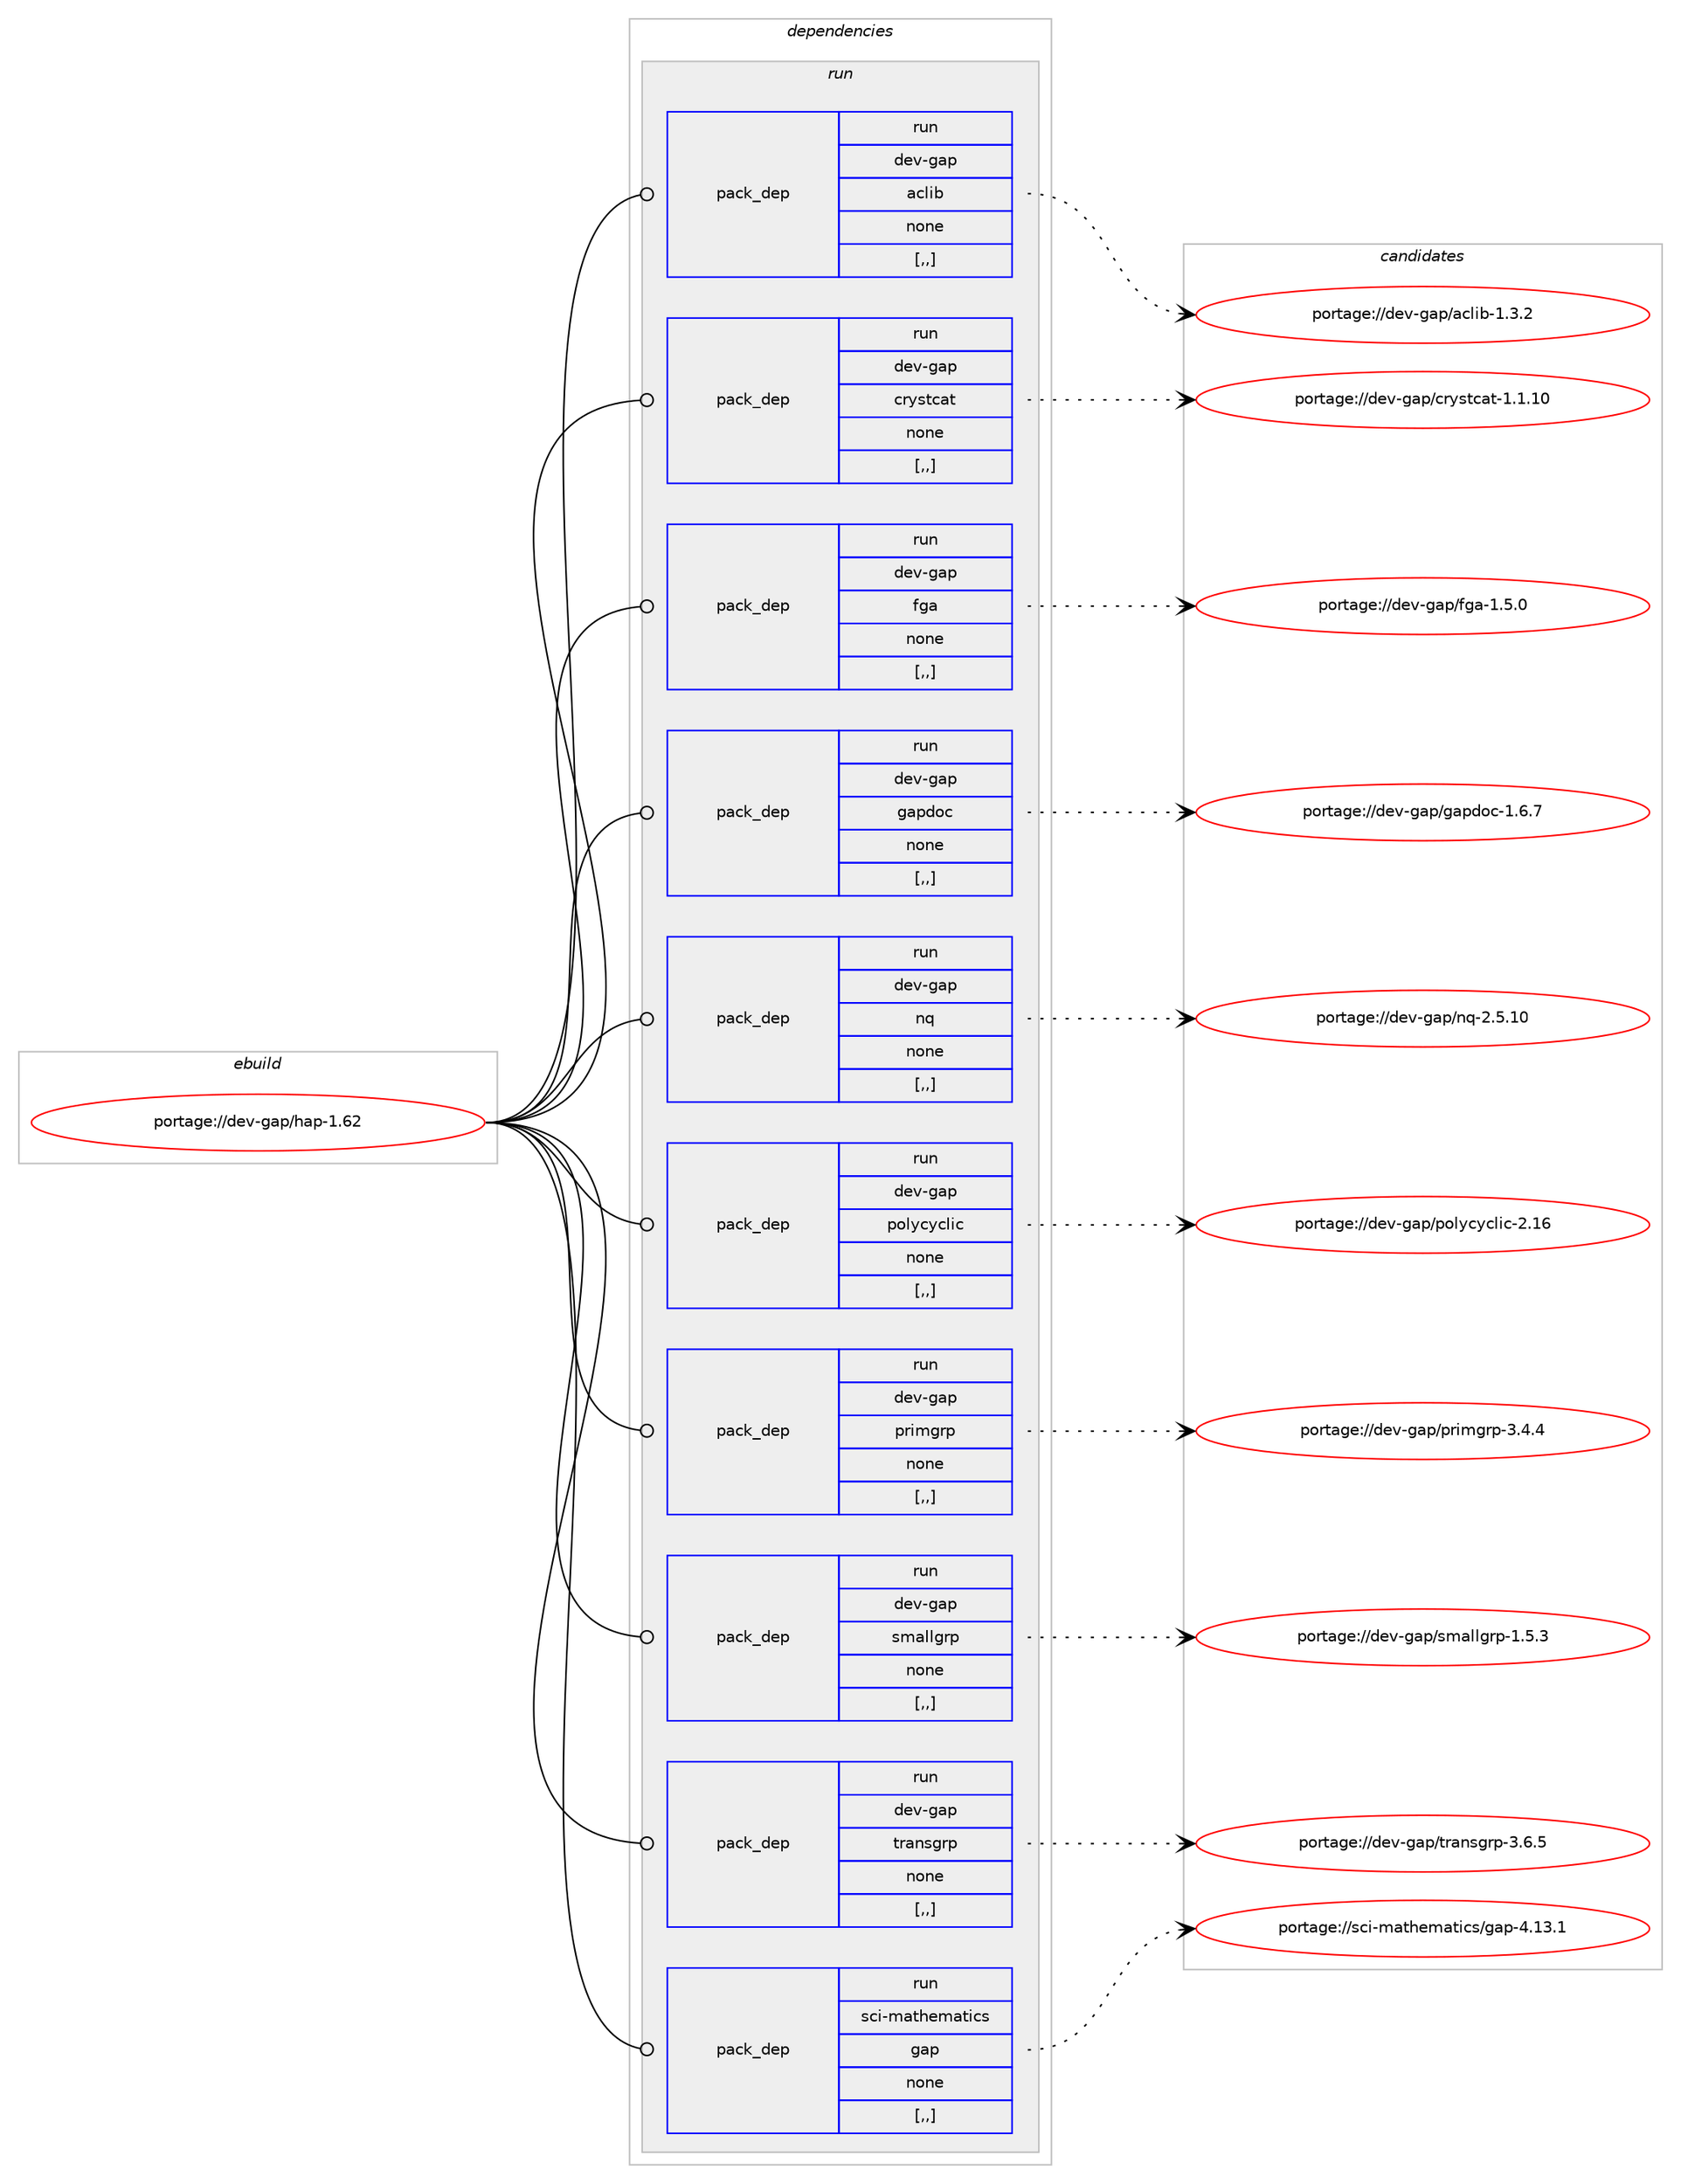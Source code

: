 digraph prolog {

# *************
# Graph options
# *************

newrank=true;
concentrate=true;
compound=true;
graph [rankdir=LR,fontname=Helvetica,fontsize=10,ranksep=1.5];#, ranksep=2.5, nodesep=0.2];
edge  [arrowhead=vee];
node  [fontname=Helvetica,fontsize=10];

# **********
# The ebuild
# **********

subgraph cluster_leftcol {
color=gray;
label=<<i>ebuild</i>>;
id [label="portage://dev-gap/hap-1.62", color=red, width=4, href="../dev-gap/hap-1.62.svg"];
}

# ****************
# The dependencies
# ****************

subgraph cluster_midcol {
color=gray;
label=<<i>dependencies</i>>;
subgraph cluster_compile {
fillcolor="#eeeeee";
style=filled;
label=<<i>compile</i>>;
}
subgraph cluster_compileandrun {
fillcolor="#eeeeee";
style=filled;
label=<<i>compile and run</i>>;
}
subgraph cluster_run {
fillcolor="#eeeeee";
style=filled;
label=<<i>run</i>>;
subgraph pack55080 {
dependency76064 [label=<<TABLE BORDER="0" CELLBORDER="1" CELLSPACING="0" CELLPADDING="4" WIDTH="220"><TR><TD ROWSPAN="6" CELLPADDING="30">pack_dep</TD></TR><TR><TD WIDTH="110">run</TD></TR><TR><TD>dev-gap</TD></TR><TR><TD>aclib</TD></TR><TR><TD>none</TD></TR><TR><TD>[,,]</TD></TR></TABLE>>, shape=none, color=blue];
}
id:e -> dependency76064:w [weight=20,style="solid",arrowhead="odot"];
subgraph pack55081 {
dependency76065 [label=<<TABLE BORDER="0" CELLBORDER="1" CELLSPACING="0" CELLPADDING="4" WIDTH="220"><TR><TD ROWSPAN="6" CELLPADDING="30">pack_dep</TD></TR><TR><TD WIDTH="110">run</TD></TR><TR><TD>dev-gap</TD></TR><TR><TD>crystcat</TD></TR><TR><TD>none</TD></TR><TR><TD>[,,]</TD></TR></TABLE>>, shape=none, color=blue];
}
id:e -> dependency76065:w [weight=20,style="solid",arrowhead="odot"];
subgraph pack55082 {
dependency76066 [label=<<TABLE BORDER="0" CELLBORDER="1" CELLSPACING="0" CELLPADDING="4" WIDTH="220"><TR><TD ROWSPAN="6" CELLPADDING="30">pack_dep</TD></TR><TR><TD WIDTH="110">run</TD></TR><TR><TD>dev-gap</TD></TR><TR><TD>fga</TD></TR><TR><TD>none</TD></TR><TR><TD>[,,]</TD></TR></TABLE>>, shape=none, color=blue];
}
id:e -> dependency76066:w [weight=20,style="solid",arrowhead="odot"];
subgraph pack55083 {
dependency76067 [label=<<TABLE BORDER="0" CELLBORDER="1" CELLSPACING="0" CELLPADDING="4" WIDTH="220"><TR><TD ROWSPAN="6" CELLPADDING="30">pack_dep</TD></TR><TR><TD WIDTH="110">run</TD></TR><TR><TD>dev-gap</TD></TR><TR><TD>gapdoc</TD></TR><TR><TD>none</TD></TR><TR><TD>[,,]</TD></TR></TABLE>>, shape=none, color=blue];
}
id:e -> dependency76067:w [weight=20,style="solid",arrowhead="odot"];
subgraph pack55084 {
dependency76068 [label=<<TABLE BORDER="0" CELLBORDER="1" CELLSPACING="0" CELLPADDING="4" WIDTH="220"><TR><TD ROWSPAN="6" CELLPADDING="30">pack_dep</TD></TR><TR><TD WIDTH="110">run</TD></TR><TR><TD>dev-gap</TD></TR><TR><TD>nq</TD></TR><TR><TD>none</TD></TR><TR><TD>[,,]</TD></TR></TABLE>>, shape=none, color=blue];
}
id:e -> dependency76068:w [weight=20,style="solid",arrowhead="odot"];
subgraph pack55085 {
dependency76069 [label=<<TABLE BORDER="0" CELLBORDER="1" CELLSPACING="0" CELLPADDING="4" WIDTH="220"><TR><TD ROWSPAN="6" CELLPADDING="30">pack_dep</TD></TR><TR><TD WIDTH="110">run</TD></TR><TR><TD>dev-gap</TD></TR><TR><TD>polycyclic</TD></TR><TR><TD>none</TD></TR><TR><TD>[,,]</TD></TR></TABLE>>, shape=none, color=blue];
}
id:e -> dependency76069:w [weight=20,style="solid",arrowhead="odot"];
subgraph pack55086 {
dependency76070 [label=<<TABLE BORDER="0" CELLBORDER="1" CELLSPACING="0" CELLPADDING="4" WIDTH="220"><TR><TD ROWSPAN="6" CELLPADDING="30">pack_dep</TD></TR><TR><TD WIDTH="110">run</TD></TR><TR><TD>dev-gap</TD></TR><TR><TD>primgrp</TD></TR><TR><TD>none</TD></TR><TR><TD>[,,]</TD></TR></TABLE>>, shape=none, color=blue];
}
id:e -> dependency76070:w [weight=20,style="solid",arrowhead="odot"];
subgraph pack55087 {
dependency76071 [label=<<TABLE BORDER="0" CELLBORDER="1" CELLSPACING="0" CELLPADDING="4" WIDTH="220"><TR><TD ROWSPAN="6" CELLPADDING="30">pack_dep</TD></TR><TR><TD WIDTH="110">run</TD></TR><TR><TD>dev-gap</TD></TR><TR><TD>smallgrp</TD></TR><TR><TD>none</TD></TR><TR><TD>[,,]</TD></TR></TABLE>>, shape=none, color=blue];
}
id:e -> dependency76071:w [weight=20,style="solid",arrowhead="odot"];
subgraph pack55088 {
dependency76072 [label=<<TABLE BORDER="0" CELLBORDER="1" CELLSPACING="0" CELLPADDING="4" WIDTH="220"><TR><TD ROWSPAN="6" CELLPADDING="30">pack_dep</TD></TR><TR><TD WIDTH="110">run</TD></TR><TR><TD>dev-gap</TD></TR><TR><TD>transgrp</TD></TR><TR><TD>none</TD></TR><TR><TD>[,,]</TD></TR></TABLE>>, shape=none, color=blue];
}
id:e -> dependency76072:w [weight=20,style="solid",arrowhead="odot"];
subgraph pack55089 {
dependency76073 [label=<<TABLE BORDER="0" CELLBORDER="1" CELLSPACING="0" CELLPADDING="4" WIDTH="220"><TR><TD ROWSPAN="6" CELLPADDING="30">pack_dep</TD></TR><TR><TD WIDTH="110">run</TD></TR><TR><TD>sci-mathematics</TD></TR><TR><TD>gap</TD></TR><TR><TD>none</TD></TR><TR><TD>[,,]</TD></TR></TABLE>>, shape=none, color=blue];
}
id:e -> dependency76073:w [weight=20,style="solid",arrowhead="odot"];
}
}

# **************
# The candidates
# **************

subgraph cluster_choices {
rank=same;
color=gray;
label=<<i>candidates</i>>;

subgraph choice55080 {
color=black;
nodesep=1;
choice100101118451039711247979910810598454946514650 [label="portage://dev-gap/aclib-1.3.2", color=red, width=4,href="../dev-gap/aclib-1.3.2.svg"];
dependency76064:e -> choice100101118451039711247979910810598454946514650:w [style=dotted,weight="100"];
}
subgraph choice55081 {
color=black;
nodesep=1;
choice10010111845103971124799114121115116999711645494649464948 [label="portage://dev-gap/crystcat-1.1.10", color=red, width=4,href="../dev-gap/crystcat-1.1.10.svg"];
dependency76065:e -> choice10010111845103971124799114121115116999711645494649464948:w [style=dotted,weight="100"];
}
subgraph choice55082 {
color=black;
nodesep=1;
choice10010111845103971124710210397454946534648 [label="portage://dev-gap/fga-1.5.0", color=red, width=4,href="../dev-gap/fga-1.5.0.svg"];
dependency76066:e -> choice10010111845103971124710210397454946534648:w [style=dotted,weight="100"];
}
subgraph choice55083 {
color=black;
nodesep=1;
choice1001011184510397112471039711210011199454946544655 [label="portage://dev-gap/gapdoc-1.6.7", color=red, width=4,href="../dev-gap/gapdoc-1.6.7.svg"];
dependency76067:e -> choice1001011184510397112471039711210011199454946544655:w [style=dotted,weight="100"];
}
subgraph choice55084 {
color=black;
nodesep=1;
choice10010111845103971124711011345504653464948 [label="portage://dev-gap/nq-2.5.10", color=red, width=4,href="../dev-gap/nq-2.5.10.svg"];
dependency76068:e -> choice10010111845103971124711011345504653464948:w [style=dotted,weight="100"];
}
subgraph choice55085 {
color=black;
nodesep=1;
choice1001011184510397112471121111081219912199108105994550464954 [label="portage://dev-gap/polycyclic-2.16", color=red, width=4,href="../dev-gap/polycyclic-2.16.svg"];
dependency76069:e -> choice1001011184510397112471121111081219912199108105994550464954:w [style=dotted,weight="100"];
}
subgraph choice55086 {
color=black;
nodesep=1;
choice100101118451039711247112114105109103114112455146524652 [label="portage://dev-gap/primgrp-3.4.4", color=red, width=4,href="../dev-gap/primgrp-3.4.4.svg"];
dependency76070:e -> choice100101118451039711247112114105109103114112455146524652:w [style=dotted,weight="100"];
}
subgraph choice55087 {
color=black;
nodesep=1;
choice10010111845103971124711510997108108103114112454946534651 [label="portage://dev-gap/smallgrp-1.5.3", color=red, width=4,href="../dev-gap/smallgrp-1.5.3.svg"];
dependency76071:e -> choice10010111845103971124711510997108108103114112454946534651:w [style=dotted,weight="100"];
}
subgraph choice55088 {
color=black;
nodesep=1;
choice10010111845103971124711611497110115103114112455146544653 [label="portage://dev-gap/transgrp-3.6.5", color=red, width=4,href="../dev-gap/transgrp-3.6.5.svg"];
dependency76072:e -> choice10010111845103971124711611497110115103114112455146544653:w [style=dotted,weight="100"];
}
subgraph choice55089 {
color=black;
nodesep=1;
choice1159910545109971161041011099711610599115471039711245524649514649 [label="portage://sci-mathematics/gap-4.13.1", color=red, width=4,href="../sci-mathematics/gap-4.13.1.svg"];
dependency76073:e -> choice1159910545109971161041011099711610599115471039711245524649514649:w [style=dotted,weight="100"];
}
}

}
